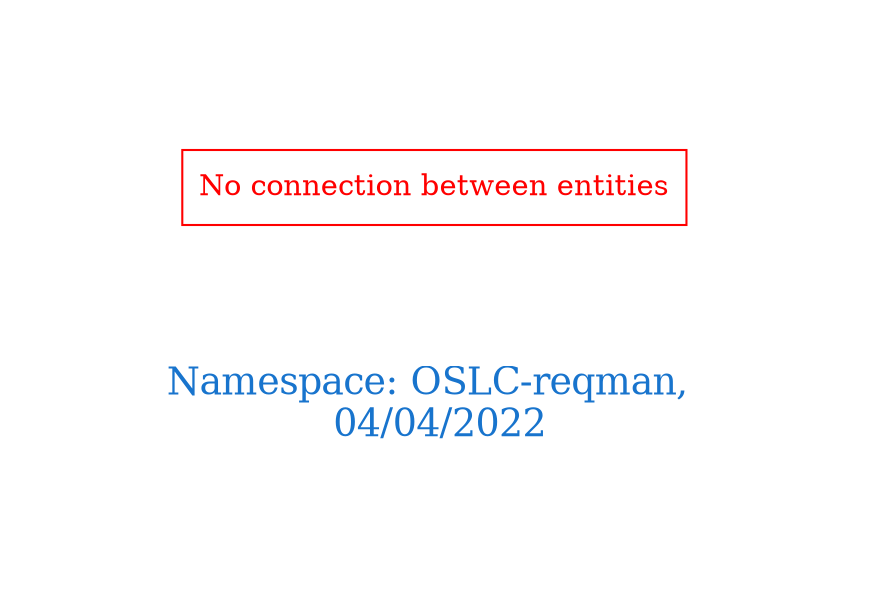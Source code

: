 digraph OGIT_ontology {
 graph [ rankdir= LR,pad=1 
fontsize = 18,
fontcolor= dodgerblue3,label = "\n\n\nNamespace: OSLC-reqman, \n 04/04/2022"];
node[shape=polygon];
edge [  color="gray81"];

"No connection between entities" [fontcolor = "red",color="red", shape="polygon"]
}
